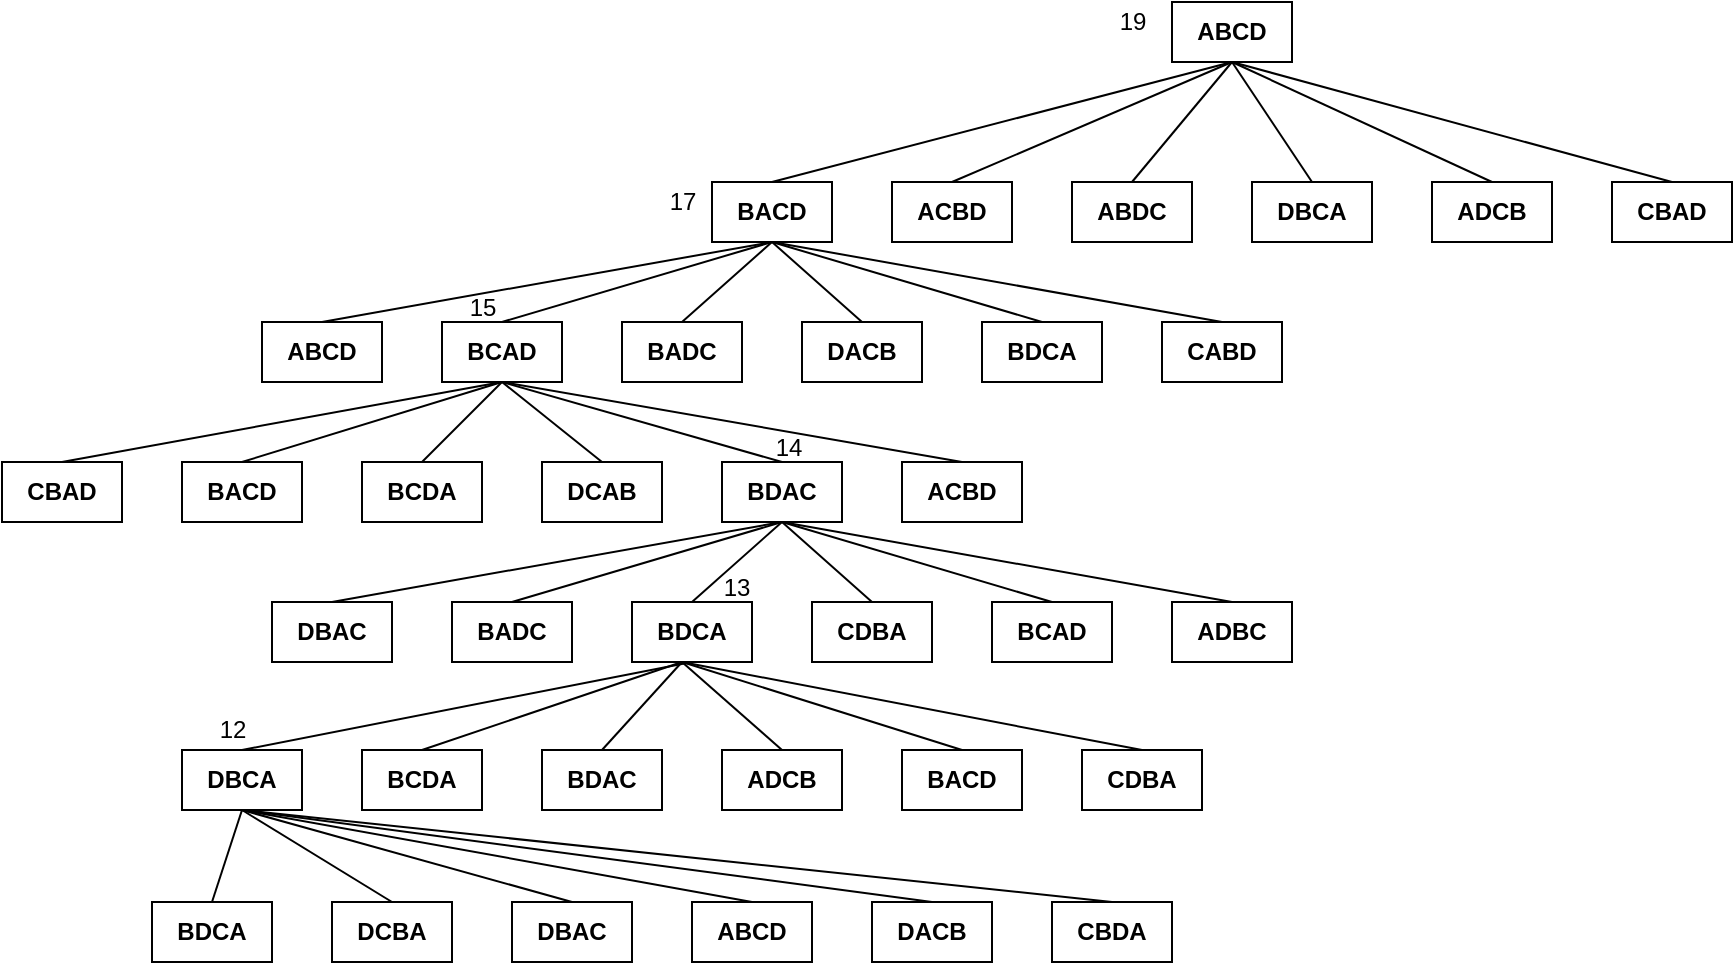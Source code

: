 <mxfile version="15.4.1" type="github"><diagram id="8uxi3VaOKIjJO1EwXd7d" name="Page-1"><mxGraphModel dx="1304" dy="541" grid="1" gridSize="10" guides="1" tooltips="1" connect="1" arrows="1" fold="1" page="1" pageScale="1" pageWidth="1169" pageHeight="827" math="0" shadow="0"><root><mxCell id="0"/><mxCell id="1" parent="0"/><mxCell id="BTL-6gY2qKuWLYnKMzDr-9" style="edgeStyle=none;rounded=0;orthogonalLoop=1;jettySize=auto;html=1;exitX=0.5;exitY=1;exitDx=0;exitDy=0;entryX=0.5;entryY=0;entryDx=0;entryDy=0;endArrow=none;endFill=0;" edge="1" parent="1" source="BTL-6gY2qKuWLYnKMzDr-1" target="BTL-6gY2qKuWLYnKMzDr-3"><mxGeometry relative="1" as="geometry"/></mxCell><mxCell id="BTL-6gY2qKuWLYnKMzDr-10" style="edgeStyle=none;rounded=0;orthogonalLoop=1;jettySize=auto;html=1;exitX=0.5;exitY=1;exitDx=0;exitDy=0;entryX=0.5;entryY=0;entryDx=0;entryDy=0;endArrow=none;endFill=0;" edge="1" parent="1" source="BTL-6gY2qKuWLYnKMzDr-1" target="BTL-6gY2qKuWLYnKMzDr-4"><mxGeometry relative="1" as="geometry"/></mxCell><mxCell id="BTL-6gY2qKuWLYnKMzDr-11" style="edgeStyle=none;rounded=0;orthogonalLoop=1;jettySize=auto;html=1;exitX=0.5;exitY=1;exitDx=0;exitDy=0;entryX=0.5;entryY=0;entryDx=0;entryDy=0;endArrow=none;endFill=0;" edge="1" parent="1" source="BTL-6gY2qKuWLYnKMzDr-1" target="BTL-6gY2qKuWLYnKMzDr-5"><mxGeometry relative="1" as="geometry"/></mxCell><mxCell id="BTL-6gY2qKuWLYnKMzDr-12" style="edgeStyle=none;rounded=0;orthogonalLoop=1;jettySize=auto;html=1;exitX=0.5;exitY=1;exitDx=0;exitDy=0;entryX=0.5;entryY=0;entryDx=0;entryDy=0;endArrow=none;endFill=0;" edge="1" parent="1" source="BTL-6gY2qKuWLYnKMzDr-1" target="BTL-6gY2qKuWLYnKMzDr-6"><mxGeometry relative="1" as="geometry"/></mxCell><mxCell id="BTL-6gY2qKuWLYnKMzDr-13" style="edgeStyle=none;rounded=0;orthogonalLoop=1;jettySize=auto;html=1;exitX=0.5;exitY=1;exitDx=0;exitDy=0;entryX=0.5;entryY=0;entryDx=0;entryDy=0;endArrow=none;endFill=0;" edge="1" parent="1" source="BTL-6gY2qKuWLYnKMzDr-1" target="BTL-6gY2qKuWLYnKMzDr-7"><mxGeometry relative="1" as="geometry"/></mxCell><mxCell id="BTL-6gY2qKuWLYnKMzDr-14" style="edgeStyle=none;rounded=0;orthogonalLoop=1;jettySize=auto;html=1;exitX=0.5;exitY=1;exitDx=0;exitDy=0;entryX=0.5;entryY=0;entryDx=0;entryDy=0;endArrow=none;endFill=0;" edge="1" parent="1" source="BTL-6gY2qKuWLYnKMzDr-1" target="BTL-6gY2qKuWLYnKMzDr-8"><mxGeometry relative="1" as="geometry"/></mxCell><mxCell id="BTL-6gY2qKuWLYnKMzDr-1" value="ABCD" style="rounded=0;whiteSpace=wrap;html=1;fontStyle=1" vertex="1" parent="1"><mxGeometry x="737" y="50" width="60" height="30" as="geometry"/></mxCell><mxCell id="BTL-6gY2qKuWLYnKMzDr-3" value="BACD" style="rounded=0;whiteSpace=wrap;html=1;fontStyle=1" vertex="1" parent="1"><mxGeometry x="507" y="140" width="60" height="30" as="geometry"/></mxCell><mxCell id="BTL-6gY2qKuWLYnKMzDr-4" value="ACBD" style="rounded=0;whiteSpace=wrap;html=1;fontStyle=1" vertex="1" parent="1"><mxGeometry x="597" y="140" width="60" height="30" as="geometry"/></mxCell><mxCell id="BTL-6gY2qKuWLYnKMzDr-5" value="ABDC" style="rounded=0;whiteSpace=wrap;html=1;fontStyle=1" vertex="1" parent="1"><mxGeometry x="687" y="140" width="60" height="30" as="geometry"/></mxCell><mxCell id="BTL-6gY2qKuWLYnKMzDr-6" value="DBCA" style="rounded=0;whiteSpace=wrap;html=1;fontStyle=1" vertex="1" parent="1"><mxGeometry x="777" y="140" width="60" height="30" as="geometry"/></mxCell><mxCell id="BTL-6gY2qKuWLYnKMzDr-7" value="ADCB" style="rounded=0;whiteSpace=wrap;html=1;fontStyle=1" vertex="1" parent="1"><mxGeometry x="867" y="140" width="60" height="30" as="geometry"/></mxCell><mxCell id="BTL-6gY2qKuWLYnKMzDr-8" value="CBAD" style="rounded=0;whiteSpace=wrap;html=1;fontStyle=1" vertex="1" parent="1"><mxGeometry x="957" y="140" width="60" height="30" as="geometry"/></mxCell><mxCell id="BTL-6gY2qKuWLYnKMzDr-21" style="edgeStyle=none;rounded=0;orthogonalLoop=1;jettySize=auto;html=1;exitX=0.5;exitY=0;exitDx=0;exitDy=0;entryX=0.5;entryY=1;entryDx=0;entryDy=0;endArrow=none;endFill=0;" edge="1" parent="1" source="BTL-6gY2qKuWLYnKMzDr-15" target="BTL-6gY2qKuWLYnKMzDr-3"><mxGeometry relative="1" as="geometry"/></mxCell><mxCell id="BTL-6gY2qKuWLYnKMzDr-15" value="ABCD" style="rounded=0;whiteSpace=wrap;html=1;fontStyle=1" vertex="1" parent="1"><mxGeometry x="282" y="210" width="60" height="30" as="geometry"/></mxCell><mxCell id="BTL-6gY2qKuWLYnKMzDr-22" style="edgeStyle=none;rounded=0;orthogonalLoop=1;jettySize=auto;html=1;exitX=0.5;exitY=0;exitDx=0;exitDy=0;endArrow=none;endFill=0;" edge="1" parent="1" source="BTL-6gY2qKuWLYnKMzDr-16"><mxGeometry relative="1" as="geometry"><mxPoint x="537.0" y="170" as="targetPoint"/></mxGeometry></mxCell><mxCell id="BTL-6gY2qKuWLYnKMzDr-16" value="BCAD" style="rounded=0;whiteSpace=wrap;html=1;fontStyle=1" vertex="1" parent="1"><mxGeometry x="372" y="210" width="60" height="30" as="geometry"/></mxCell><mxCell id="BTL-6gY2qKuWLYnKMzDr-23" style="edgeStyle=none;rounded=0;orthogonalLoop=1;jettySize=auto;html=1;exitX=0.5;exitY=0;exitDx=0;exitDy=0;endArrow=none;endFill=0;" edge="1" parent="1" source="BTL-6gY2qKuWLYnKMzDr-17"><mxGeometry relative="1" as="geometry"><mxPoint x="537.0" y="170" as="targetPoint"/></mxGeometry></mxCell><mxCell id="BTL-6gY2qKuWLYnKMzDr-17" value="BADC" style="rounded=0;whiteSpace=wrap;html=1;fontStyle=1" vertex="1" parent="1"><mxGeometry x="462" y="210" width="60" height="30" as="geometry"/></mxCell><mxCell id="BTL-6gY2qKuWLYnKMzDr-24" style="edgeStyle=none;rounded=0;orthogonalLoop=1;jettySize=auto;html=1;exitX=0.5;exitY=0;exitDx=0;exitDy=0;endArrow=none;endFill=0;" edge="1" parent="1" source="BTL-6gY2qKuWLYnKMzDr-18"><mxGeometry relative="1" as="geometry"><mxPoint x="537.0" y="170" as="targetPoint"/></mxGeometry></mxCell><mxCell id="BTL-6gY2qKuWLYnKMzDr-18" value="DACB" style="rounded=0;whiteSpace=wrap;html=1;fontStyle=1" vertex="1" parent="1"><mxGeometry x="552" y="210" width="60" height="30" as="geometry"/></mxCell><mxCell id="BTL-6gY2qKuWLYnKMzDr-25" style="edgeStyle=none;rounded=0;orthogonalLoop=1;jettySize=auto;html=1;exitX=0.5;exitY=0;exitDx=0;exitDy=0;endArrow=none;endFill=0;" edge="1" parent="1" source="BTL-6gY2qKuWLYnKMzDr-19"><mxGeometry relative="1" as="geometry"><mxPoint x="537.0" y="170" as="targetPoint"/></mxGeometry></mxCell><mxCell id="BTL-6gY2qKuWLYnKMzDr-19" value="BDCA" style="rounded=0;whiteSpace=wrap;html=1;fontStyle=1" vertex="1" parent="1"><mxGeometry x="642" y="210" width="60" height="30" as="geometry"/></mxCell><mxCell id="BTL-6gY2qKuWLYnKMzDr-26" style="edgeStyle=none;rounded=0;orthogonalLoop=1;jettySize=auto;html=1;exitX=0.5;exitY=0;exitDx=0;exitDy=0;endArrow=none;endFill=0;" edge="1" parent="1" source="BTL-6gY2qKuWLYnKMzDr-20"><mxGeometry relative="1" as="geometry"><mxPoint x="537.0" y="170" as="targetPoint"/></mxGeometry></mxCell><mxCell id="BTL-6gY2qKuWLYnKMzDr-20" value="CABD" style="rounded=0;whiteSpace=wrap;html=1;fontStyle=1" vertex="1" parent="1"><mxGeometry x="732" y="210" width="60" height="30" as="geometry"/></mxCell><mxCell id="BTL-6gY2qKuWLYnKMzDr-34" style="edgeStyle=none;rounded=0;orthogonalLoop=1;jettySize=auto;html=1;exitX=0.5;exitY=0;exitDx=0;exitDy=0;entryX=0.5;entryY=1;entryDx=0;entryDy=0;endArrow=none;endFill=0;" edge="1" parent="1" source="BTL-6gY2qKuWLYnKMzDr-28" target="BTL-6gY2qKuWLYnKMzDr-16"><mxGeometry relative="1" as="geometry"/></mxCell><mxCell id="BTL-6gY2qKuWLYnKMzDr-28" value="CBAD" style="rounded=0;whiteSpace=wrap;html=1;fontStyle=1" vertex="1" parent="1"><mxGeometry x="152" y="280" width="60" height="30" as="geometry"/></mxCell><mxCell id="BTL-6gY2qKuWLYnKMzDr-35" style="edgeStyle=none;rounded=0;orthogonalLoop=1;jettySize=auto;html=1;exitX=0.5;exitY=0;exitDx=0;exitDy=0;endArrow=none;endFill=0;" edge="1" parent="1" source="BTL-6gY2qKuWLYnKMzDr-29"><mxGeometry relative="1" as="geometry"><mxPoint x="402" y="240.0" as="targetPoint"/></mxGeometry></mxCell><mxCell id="BTL-6gY2qKuWLYnKMzDr-29" value="BACD" style="rounded=0;whiteSpace=wrap;html=1;fontStyle=1" vertex="1" parent="1"><mxGeometry x="242" y="280" width="60" height="30" as="geometry"/></mxCell><mxCell id="BTL-6gY2qKuWLYnKMzDr-36" style="edgeStyle=none;rounded=0;orthogonalLoop=1;jettySize=auto;html=1;exitX=0.5;exitY=0;exitDx=0;exitDy=0;endArrow=none;endFill=0;" edge="1" parent="1" source="BTL-6gY2qKuWLYnKMzDr-30"><mxGeometry relative="1" as="geometry"><mxPoint x="402" y="240.0" as="targetPoint"/></mxGeometry></mxCell><mxCell id="BTL-6gY2qKuWLYnKMzDr-30" value="BCDA" style="rounded=0;whiteSpace=wrap;html=1;fontStyle=1" vertex="1" parent="1"><mxGeometry x="332" y="280" width="60" height="30" as="geometry"/></mxCell><mxCell id="BTL-6gY2qKuWLYnKMzDr-37" style="edgeStyle=none;rounded=0;orthogonalLoop=1;jettySize=auto;html=1;exitX=0.5;exitY=0;exitDx=0;exitDy=0;endArrow=none;endFill=0;" edge="1" parent="1" source="BTL-6gY2qKuWLYnKMzDr-31"><mxGeometry relative="1" as="geometry"><mxPoint x="402" y="240.0" as="targetPoint"/></mxGeometry></mxCell><mxCell id="BTL-6gY2qKuWLYnKMzDr-31" value="DCAB" style="rounded=0;whiteSpace=wrap;html=1;fontStyle=1" vertex="1" parent="1"><mxGeometry x="422" y="280" width="60" height="30" as="geometry"/></mxCell><mxCell id="BTL-6gY2qKuWLYnKMzDr-38" style="edgeStyle=none;rounded=0;orthogonalLoop=1;jettySize=auto;html=1;exitX=0.5;exitY=0;exitDx=0;exitDy=0;endArrow=none;endFill=0;" edge="1" parent="1" source="BTL-6gY2qKuWLYnKMzDr-32"><mxGeometry relative="1" as="geometry"><mxPoint x="402" y="240.0" as="targetPoint"/></mxGeometry></mxCell><mxCell id="BTL-6gY2qKuWLYnKMzDr-32" value="BDAC" style="rounded=0;whiteSpace=wrap;html=1;fontStyle=1" vertex="1" parent="1"><mxGeometry x="512" y="280" width="60" height="30" as="geometry"/></mxCell><mxCell id="BTL-6gY2qKuWLYnKMzDr-39" style="edgeStyle=none;rounded=0;orthogonalLoop=1;jettySize=auto;html=1;exitX=0.5;exitY=0;exitDx=0;exitDy=0;endArrow=none;endFill=0;" edge="1" parent="1" source="BTL-6gY2qKuWLYnKMzDr-33"><mxGeometry relative="1" as="geometry"><mxPoint x="402" y="240.0" as="targetPoint"/></mxGeometry></mxCell><mxCell id="BTL-6gY2qKuWLYnKMzDr-33" value="ACBD" style="rounded=0;whiteSpace=wrap;html=1;fontStyle=1" vertex="1" parent="1"><mxGeometry x="602" y="280" width="60" height="30" as="geometry"/></mxCell><mxCell id="BTL-6gY2qKuWLYnKMzDr-46" style="edgeStyle=none;rounded=0;orthogonalLoop=1;jettySize=auto;html=1;exitX=0.5;exitY=0;exitDx=0;exitDy=0;entryX=0.5;entryY=1;entryDx=0;entryDy=0;endArrow=none;endFill=0;" edge="1" parent="1" source="BTL-6gY2qKuWLYnKMzDr-40" target="BTL-6gY2qKuWLYnKMzDr-32"><mxGeometry relative="1" as="geometry"/></mxCell><mxCell id="BTL-6gY2qKuWLYnKMzDr-40" value="DBAC" style="rounded=0;whiteSpace=wrap;html=1;fontStyle=1" vertex="1" parent="1"><mxGeometry x="287" y="350" width="60" height="30" as="geometry"/></mxCell><mxCell id="BTL-6gY2qKuWLYnKMzDr-47" style="edgeStyle=none;rounded=0;orthogonalLoop=1;jettySize=auto;html=1;exitX=0.5;exitY=0;exitDx=0;exitDy=0;endArrow=none;endFill=0;" edge="1" parent="1" source="BTL-6gY2qKuWLYnKMzDr-41"><mxGeometry relative="1" as="geometry"><mxPoint x="542" y="310.0" as="targetPoint"/></mxGeometry></mxCell><mxCell id="BTL-6gY2qKuWLYnKMzDr-41" value="BADC" style="rounded=0;whiteSpace=wrap;html=1;fontStyle=1" vertex="1" parent="1"><mxGeometry x="377" y="350" width="60" height="30" as="geometry"/></mxCell><mxCell id="BTL-6gY2qKuWLYnKMzDr-48" style="edgeStyle=none;rounded=0;orthogonalLoop=1;jettySize=auto;html=1;exitX=0.5;exitY=0;exitDx=0;exitDy=0;endArrow=none;endFill=0;" edge="1" parent="1" source="BTL-6gY2qKuWLYnKMzDr-42"><mxGeometry relative="1" as="geometry"><mxPoint x="542" y="310.0" as="targetPoint"/></mxGeometry></mxCell><mxCell id="BTL-6gY2qKuWLYnKMzDr-42" value="BDCA" style="rounded=0;whiteSpace=wrap;html=1;fontStyle=1" vertex="1" parent="1"><mxGeometry x="467" y="350" width="60" height="30" as="geometry"/></mxCell><mxCell id="BTL-6gY2qKuWLYnKMzDr-49" style="edgeStyle=none;rounded=0;orthogonalLoop=1;jettySize=auto;html=1;exitX=0.5;exitY=0;exitDx=0;exitDy=0;endArrow=none;endFill=0;" edge="1" parent="1" source="BTL-6gY2qKuWLYnKMzDr-43"><mxGeometry relative="1" as="geometry"><mxPoint x="542" y="310.0" as="targetPoint"/></mxGeometry></mxCell><mxCell id="BTL-6gY2qKuWLYnKMzDr-43" value="CDBA" style="rounded=0;whiteSpace=wrap;html=1;fontStyle=1" vertex="1" parent="1"><mxGeometry x="557" y="350" width="60" height="30" as="geometry"/></mxCell><mxCell id="BTL-6gY2qKuWLYnKMzDr-50" style="edgeStyle=none;rounded=0;orthogonalLoop=1;jettySize=auto;html=1;exitX=0.5;exitY=0;exitDx=0;exitDy=0;endArrow=none;endFill=0;" edge="1" parent="1" source="BTL-6gY2qKuWLYnKMzDr-44"><mxGeometry relative="1" as="geometry"><mxPoint x="542" y="310.0" as="targetPoint"/></mxGeometry></mxCell><mxCell id="BTL-6gY2qKuWLYnKMzDr-44" value="BCAD" style="rounded=0;whiteSpace=wrap;html=1;fontStyle=1" vertex="1" parent="1"><mxGeometry x="647" y="350" width="60" height="30" as="geometry"/></mxCell><mxCell id="BTL-6gY2qKuWLYnKMzDr-51" style="edgeStyle=none;rounded=0;orthogonalLoop=1;jettySize=auto;html=1;exitX=0.5;exitY=0;exitDx=0;exitDy=0;endArrow=none;endFill=0;" edge="1" parent="1" source="BTL-6gY2qKuWLYnKMzDr-45"><mxGeometry relative="1" as="geometry"><mxPoint x="542" y="310.0" as="targetPoint"/></mxGeometry></mxCell><mxCell id="BTL-6gY2qKuWLYnKMzDr-45" value="ADBC" style="rounded=0;whiteSpace=wrap;html=1;fontStyle=1" vertex="1" parent="1"><mxGeometry x="737" y="350" width="60" height="30" as="geometry"/></mxCell><mxCell id="BTL-6gY2qKuWLYnKMzDr-58" style="edgeStyle=none;rounded=0;orthogonalLoop=1;jettySize=auto;html=1;exitX=0.5;exitY=0;exitDx=0;exitDy=0;entryX=0.5;entryY=1;entryDx=0;entryDy=0;endArrow=none;endFill=0;" edge="1" parent="1" source="BTL-6gY2qKuWLYnKMzDr-52" target="BTL-6gY2qKuWLYnKMzDr-42"><mxGeometry relative="1" as="geometry"/></mxCell><mxCell id="BTL-6gY2qKuWLYnKMzDr-52" value="DBCA" style="rounded=0;whiteSpace=wrap;html=1;fontStyle=1" vertex="1" parent="1"><mxGeometry x="242" y="424" width="60" height="30" as="geometry"/></mxCell><mxCell id="BTL-6gY2qKuWLYnKMzDr-59" style="edgeStyle=none;rounded=0;orthogonalLoop=1;jettySize=auto;html=1;exitX=0.5;exitY=0;exitDx=0;exitDy=0;endArrow=none;endFill=0;" edge="1" parent="1" source="BTL-6gY2qKuWLYnKMzDr-53"><mxGeometry relative="1" as="geometry"><mxPoint x="492" y="380.0" as="targetPoint"/></mxGeometry></mxCell><mxCell id="BTL-6gY2qKuWLYnKMzDr-53" value="BCDA" style="rounded=0;whiteSpace=wrap;html=1;fontStyle=1" vertex="1" parent="1"><mxGeometry x="332" y="424" width="60" height="30" as="geometry"/></mxCell><mxCell id="BTL-6gY2qKuWLYnKMzDr-60" style="edgeStyle=none;rounded=0;orthogonalLoop=1;jettySize=auto;html=1;exitX=0.5;exitY=0;exitDx=0;exitDy=0;endArrow=none;endFill=0;" edge="1" parent="1" source="BTL-6gY2qKuWLYnKMzDr-54"><mxGeometry relative="1" as="geometry"><mxPoint x="492" y="380.0" as="targetPoint"/></mxGeometry></mxCell><mxCell id="BTL-6gY2qKuWLYnKMzDr-54" value="BDAC" style="rounded=0;whiteSpace=wrap;html=1;fontStyle=1" vertex="1" parent="1"><mxGeometry x="422" y="424" width="60" height="30" as="geometry"/></mxCell><mxCell id="BTL-6gY2qKuWLYnKMzDr-61" style="edgeStyle=none;rounded=0;orthogonalLoop=1;jettySize=auto;html=1;exitX=0.5;exitY=0;exitDx=0;exitDy=0;endArrow=none;endFill=0;" edge="1" parent="1" source="BTL-6gY2qKuWLYnKMzDr-55"><mxGeometry relative="1" as="geometry"><mxPoint x="492" y="380.0" as="targetPoint"/></mxGeometry></mxCell><mxCell id="BTL-6gY2qKuWLYnKMzDr-55" value="ADCB" style="rounded=0;whiteSpace=wrap;html=1;fontStyle=1" vertex="1" parent="1"><mxGeometry x="512" y="424" width="60" height="30" as="geometry"/></mxCell><mxCell id="BTL-6gY2qKuWLYnKMzDr-62" style="edgeStyle=none;rounded=0;orthogonalLoop=1;jettySize=auto;html=1;exitX=0.5;exitY=0;exitDx=0;exitDy=0;endArrow=none;endFill=0;" edge="1" parent="1" source="BTL-6gY2qKuWLYnKMzDr-56"><mxGeometry relative="1" as="geometry"><mxPoint x="492" y="380.0" as="targetPoint"/></mxGeometry></mxCell><mxCell id="BTL-6gY2qKuWLYnKMzDr-56" value="BACD" style="rounded=0;whiteSpace=wrap;html=1;fontStyle=1" vertex="1" parent="1"><mxGeometry x="602" y="424" width="60" height="30" as="geometry"/></mxCell><mxCell id="BTL-6gY2qKuWLYnKMzDr-63" style="edgeStyle=none;rounded=0;orthogonalLoop=1;jettySize=auto;html=1;exitX=0.5;exitY=0;exitDx=0;exitDy=0;endArrow=none;endFill=0;" edge="1" parent="1" source="BTL-6gY2qKuWLYnKMzDr-57"><mxGeometry relative="1" as="geometry"><mxPoint x="492" y="380.0" as="targetPoint"/></mxGeometry></mxCell><mxCell id="BTL-6gY2qKuWLYnKMzDr-57" value="CDBA" style="rounded=0;whiteSpace=wrap;html=1;fontStyle=1" vertex="1" parent="1"><mxGeometry x="692" y="424" width="60" height="30" as="geometry"/></mxCell><mxCell id="BTL-6gY2qKuWLYnKMzDr-89" style="edgeStyle=none;rounded=0;orthogonalLoop=1;jettySize=auto;html=1;exitX=0.5;exitY=0;exitDx=0;exitDy=0;entryX=0.5;entryY=1;entryDx=0;entryDy=0;endArrow=none;endFill=0;" edge="1" parent="1" source="BTL-6gY2qKuWLYnKMzDr-64" target="BTL-6gY2qKuWLYnKMzDr-52"><mxGeometry relative="1" as="geometry"/></mxCell><mxCell id="BTL-6gY2qKuWLYnKMzDr-64" value="BDCA" style="rounded=0;whiteSpace=wrap;html=1;fontStyle=1" vertex="1" parent="1"><mxGeometry x="227" y="500" width="60" height="30" as="geometry"/></mxCell><mxCell id="BTL-6gY2qKuWLYnKMzDr-90" style="edgeStyle=none;rounded=0;orthogonalLoop=1;jettySize=auto;html=1;exitX=0.5;exitY=0;exitDx=0;exitDy=0;entryX=0.5;entryY=1;entryDx=0;entryDy=0;endArrow=none;endFill=0;" edge="1" parent="1" source="BTL-6gY2qKuWLYnKMzDr-65" target="BTL-6gY2qKuWLYnKMzDr-52"><mxGeometry relative="1" as="geometry"/></mxCell><mxCell id="BTL-6gY2qKuWLYnKMzDr-65" value="DCBA" style="rounded=0;whiteSpace=wrap;html=1;fontStyle=1" vertex="1" parent="1"><mxGeometry x="317" y="500" width="60" height="30" as="geometry"/></mxCell><mxCell id="BTL-6gY2qKuWLYnKMzDr-92" style="edgeStyle=none;rounded=0;orthogonalLoop=1;jettySize=auto;html=1;exitX=0.5;exitY=0;exitDx=0;exitDy=0;entryX=0.5;entryY=1;entryDx=0;entryDy=0;endArrow=none;endFill=0;" edge="1" parent="1" source="BTL-6gY2qKuWLYnKMzDr-66" target="BTL-6gY2qKuWLYnKMzDr-52"><mxGeometry relative="1" as="geometry"/></mxCell><mxCell id="BTL-6gY2qKuWLYnKMzDr-66" value="DBAC" style="rounded=0;whiteSpace=wrap;html=1;fontStyle=1" vertex="1" parent="1"><mxGeometry x="407" y="500" width="60" height="30" as="geometry"/></mxCell><mxCell id="BTL-6gY2qKuWLYnKMzDr-93" style="edgeStyle=none;rounded=0;orthogonalLoop=1;jettySize=auto;html=1;exitX=0.5;exitY=0;exitDx=0;exitDy=0;entryX=0.5;entryY=1;entryDx=0;entryDy=0;endArrow=none;endFill=0;" edge="1" parent="1" source="BTL-6gY2qKuWLYnKMzDr-67" target="BTL-6gY2qKuWLYnKMzDr-52"><mxGeometry relative="1" as="geometry"/></mxCell><mxCell id="BTL-6gY2qKuWLYnKMzDr-67" value="ABCD" style="rounded=0;whiteSpace=wrap;html=1;fontStyle=1" vertex="1" parent="1"><mxGeometry x="497" y="500" width="60" height="30" as="geometry"/></mxCell><mxCell id="BTL-6gY2qKuWLYnKMzDr-94" style="edgeStyle=none;rounded=0;orthogonalLoop=1;jettySize=auto;html=1;exitX=0.5;exitY=0;exitDx=0;exitDy=0;entryX=0.5;entryY=1;entryDx=0;entryDy=0;endArrow=none;endFill=0;" edge="1" parent="1" source="BTL-6gY2qKuWLYnKMzDr-68" target="BTL-6gY2qKuWLYnKMzDr-52"><mxGeometry relative="1" as="geometry"/></mxCell><mxCell id="BTL-6gY2qKuWLYnKMzDr-68" value="DACB" style="rounded=0;whiteSpace=wrap;html=1;fontStyle=1" vertex="1" parent="1"><mxGeometry x="587" y="500" width="60" height="30" as="geometry"/></mxCell><mxCell id="BTL-6gY2qKuWLYnKMzDr-95" style="edgeStyle=none;rounded=0;orthogonalLoop=1;jettySize=auto;html=1;exitX=0.5;exitY=0;exitDx=0;exitDy=0;entryX=0.5;entryY=1;entryDx=0;entryDy=0;endArrow=none;endFill=0;" edge="1" parent="1" source="BTL-6gY2qKuWLYnKMzDr-69" target="BTL-6gY2qKuWLYnKMzDr-52"><mxGeometry relative="1" as="geometry"/></mxCell><mxCell id="BTL-6gY2qKuWLYnKMzDr-69" value="CBDA" style="rounded=0;whiteSpace=wrap;html=1;fontStyle=1" vertex="1" parent="1"><mxGeometry x="677" y="500" width="60" height="30" as="geometry"/></mxCell><mxCell id="BTL-6gY2qKuWLYnKMzDr-75" value="19" style="text;html=1;align=center;verticalAlign=middle;resizable=0;points=[];autosize=1;strokeColor=none;fillColor=none;" vertex="1" parent="1"><mxGeometry x="702" y="50" width="30" height="20" as="geometry"/></mxCell><mxCell id="BTL-6gY2qKuWLYnKMzDr-76" value="17" style="text;html=1;align=center;verticalAlign=middle;resizable=0;points=[];autosize=1;strokeColor=none;fillColor=none;" vertex="1" parent="1"><mxGeometry x="477" y="140" width="30" height="20" as="geometry"/></mxCell><mxCell id="BTL-6gY2qKuWLYnKMzDr-77" value="15" style="text;html=1;align=center;verticalAlign=middle;resizable=0;points=[];autosize=1;strokeColor=none;fillColor=none;" vertex="1" parent="1"><mxGeometry x="377" y="193" width="30" height="20" as="geometry"/></mxCell><mxCell id="BTL-6gY2qKuWLYnKMzDr-78" value="14" style="text;html=1;align=center;verticalAlign=middle;resizable=0;points=[];autosize=1;strokeColor=none;fillColor=none;" vertex="1" parent="1"><mxGeometry x="530" y="263" width="30" height="20" as="geometry"/></mxCell><mxCell id="BTL-6gY2qKuWLYnKMzDr-79" value="13" style="text;html=1;align=center;verticalAlign=middle;resizable=0;points=[];autosize=1;strokeColor=none;fillColor=none;" vertex="1" parent="1"><mxGeometry x="504" y="333" width="30" height="20" as="geometry"/></mxCell><mxCell id="BTL-6gY2qKuWLYnKMzDr-80" value="12" style="text;html=1;align=center;verticalAlign=middle;resizable=0;points=[];autosize=1;strokeColor=none;fillColor=none;" vertex="1" parent="1"><mxGeometry x="252" y="404" width="30" height="20" as="geometry"/></mxCell></root></mxGraphModel></diagram></mxfile>